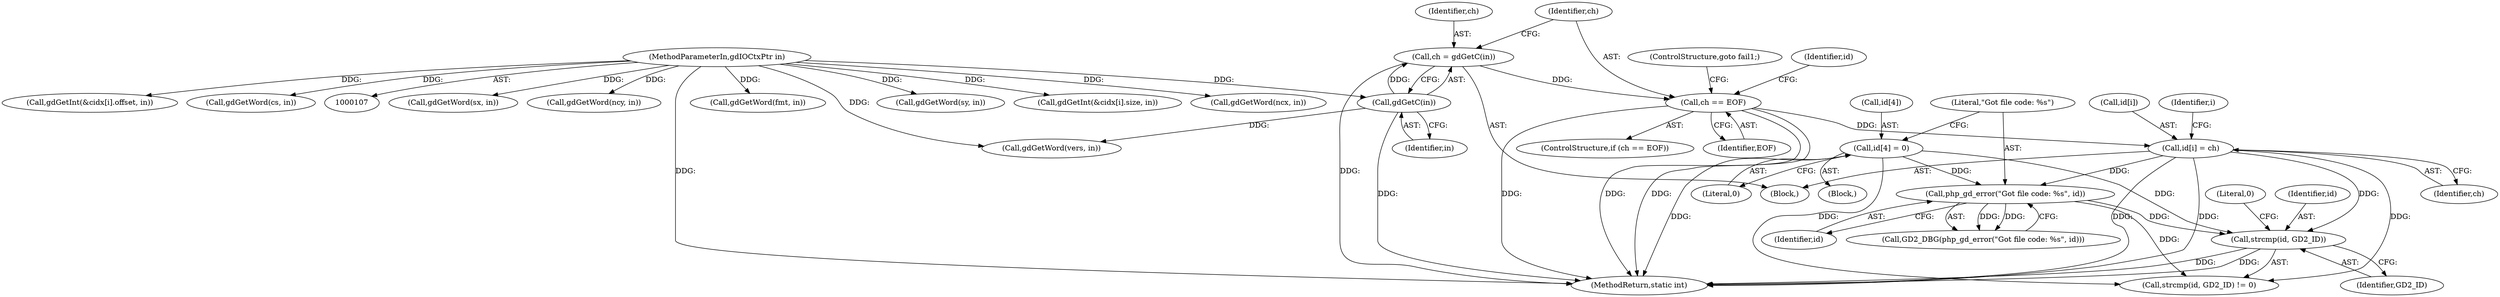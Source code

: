 digraph "0_php-src_7722455726bec8c53458a32851d2a87982cf0eac?w=1@API" {
"1000163" [label="(Call,strcmp(id, GD2_ID))"];
"1000158" [label="(Call,php_gd_error(\"Got file code: %s\", id))"];
"1000147" [label="(Call,id[i] = ch)"];
"1000142" [label="(Call,ch == EOF)"];
"1000137" [label="(Call,ch = gdGetC(in))"];
"1000139" [label="(Call,gdGetC(in))"];
"1000108" [label="(MethodParameterIn,gdIOCtxPtr in)"];
"1000152" [label="(Call,id[4] = 0)"];
"1000204" [label="(Call,gdGetWord(sx, in))"];
"1000143" [label="(Identifier,ch)"];
"1000156" [label="(Literal,0)"];
"1000137" [label="(Call,ch = gdGetC(in))"];
"1000141" [label="(ControlStructure,if (ch == EOF))"];
"1000152" [label="(Call,id[4] = 0)"];
"1000166" [label="(Literal,0)"];
"1000314" [label="(Call,gdGetWord(ncy, in))"];
"1000164" [label="(Identifier,id)"];
"1000174" [label="(Call,gdGetWord(vers, in))"];
"1000159" [label="(Literal,\"Got file code: %s\")"];
"1000142" [label="(Call,ch == EOF)"];
"1000140" [label="(Identifier,in)"];
"1000261" [label="(Call,gdGetWord(fmt, in))"];
"1000162" [label="(Call,strcmp(id, GD2_ID) != 0)"];
"1000442" [label="(MethodReturn,static int)"];
"1000157" [label="(Call,GD2_DBG(php_gd_error(\"Got file code: %s\", id)))"];
"1000138" [label="(Identifier,ch)"];
"1000108" [label="(MethodParameterIn,gdIOCtxPtr in)"];
"1000214" [label="(Call,gdGetWord(sy, in))"];
"1000144" [label="(Identifier,EOF)"];
"1000397" [label="(Call,gdGetInt(&cidx[i].size, in))"];
"1000117" [label="(Block,)"];
"1000135" [label="(Identifier,i)"];
"1000301" [label="(Call,gdGetWord(ncx, in))"];
"1000146" [label="(ControlStructure,goto fail1;)"];
"1000382" [label="(Call,gdGetInt(&cidx[i].offset, in))"];
"1000231" [label="(Call,gdGetWord(cs, in))"];
"1000139" [label="(Call,gdGetC(in))"];
"1000158" [label="(Call,php_gd_error(\"Got file code: %s\", id))"];
"1000148" [label="(Call,id[i])"];
"1000163" [label="(Call,strcmp(id, GD2_ID))"];
"1000149" [label="(Identifier,id)"];
"1000153" [label="(Call,id[4])"];
"1000147" [label="(Call,id[i] = ch)"];
"1000160" [label="(Identifier,id)"];
"1000151" [label="(Identifier,ch)"];
"1000165" [label="(Identifier,GD2_ID)"];
"1000136" [label="(Block,)"];
"1000163" -> "1000162"  [label="AST: "];
"1000163" -> "1000165"  [label="CFG: "];
"1000164" -> "1000163"  [label="AST: "];
"1000165" -> "1000163"  [label="AST: "];
"1000166" -> "1000163"  [label="CFG: "];
"1000163" -> "1000442"  [label="DDG: "];
"1000163" -> "1000442"  [label="DDG: "];
"1000158" -> "1000163"  [label="DDG: "];
"1000147" -> "1000163"  [label="DDG: "];
"1000152" -> "1000163"  [label="DDG: "];
"1000158" -> "1000157"  [label="AST: "];
"1000158" -> "1000160"  [label="CFG: "];
"1000159" -> "1000158"  [label="AST: "];
"1000160" -> "1000158"  [label="AST: "];
"1000157" -> "1000158"  [label="CFG: "];
"1000158" -> "1000157"  [label="DDG: "];
"1000158" -> "1000157"  [label="DDG: "];
"1000147" -> "1000158"  [label="DDG: "];
"1000152" -> "1000158"  [label="DDG: "];
"1000158" -> "1000162"  [label="DDG: "];
"1000147" -> "1000136"  [label="AST: "];
"1000147" -> "1000151"  [label="CFG: "];
"1000148" -> "1000147"  [label="AST: "];
"1000151" -> "1000147"  [label="AST: "];
"1000135" -> "1000147"  [label="CFG: "];
"1000147" -> "1000442"  [label="DDG: "];
"1000147" -> "1000442"  [label="DDG: "];
"1000142" -> "1000147"  [label="DDG: "];
"1000147" -> "1000162"  [label="DDG: "];
"1000142" -> "1000141"  [label="AST: "];
"1000142" -> "1000144"  [label="CFG: "];
"1000143" -> "1000142"  [label="AST: "];
"1000144" -> "1000142"  [label="AST: "];
"1000146" -> "1000142"  [label="CFG: "];
"1000149" -> "1000142"  [label="CFG: "];
"1000142" -> "1000442"  [label="DDG: "];
"1000142" -> "1000442"  [label="DDG: "];
"1000142" -> "1000442"  [label="DDG: "];
"1000137" -> "1000142"  [label="DDG: "];
"1000137" -> "1000136"  [label="AST: "];
"1000137" -> "1000139"  [label="CFG: "];
"1000138" -> "1000137"  [label="AST: "];
"1000139" -> "1000137"  [label="AST: "];
"1000143" -> "1000137"  [label="CFG: "];
"1000137" -> "1000442"  [label="DDG: "];
"1000139" -> "1000137"  [label="DDG: "];
"1000139" -> "1000140"  [label="CFG: "];
"1000140" -> "1000139"  [label="AST: "];
"1000139" -> "1000442"  [label="DDG: "];
"1000108" -> "1000139"  [label="DDG: "];
"1000139" -> "1000174"  [label="DDG: "];
"1000108" -> "1000107"  [label="AST: "];
"1000108" -> "1000442"  [label="DDG: "];
"1000108" -> "1000174"  [label="DDG: "];
"1000108" -> "1000204"  [label="DDG: "];
"1000108" -> "1000214"  [label="DDG: "];
"1000108" -> "1000231"  [label="DDG: "];
"1000108" -> "1000261"  [label="DDG: "];
"1000108" -> "1000301"  [label="DDG: "];
"1000108" -> "1000314"  [label="DDG: "];
"1000108" -> "1000382"  [label="DDG: "];
"1000108" -> "1000397"  [label="DDG: "];
"1000152" -> "1000117"  [label="AST: "];
"1000152" -> "1000156"  [label="CFG: "];
"1000153" -> "1000152"  [label="AST: "];
"1000156" -> "1000152"  [label="AST: "];
"1000159" -> "1000152"  [label="CFG: "];
"1000152" -> "1000442"  [label="DDG: "];
"1000152" -> "1000162"  [label="DDG: "];
}
